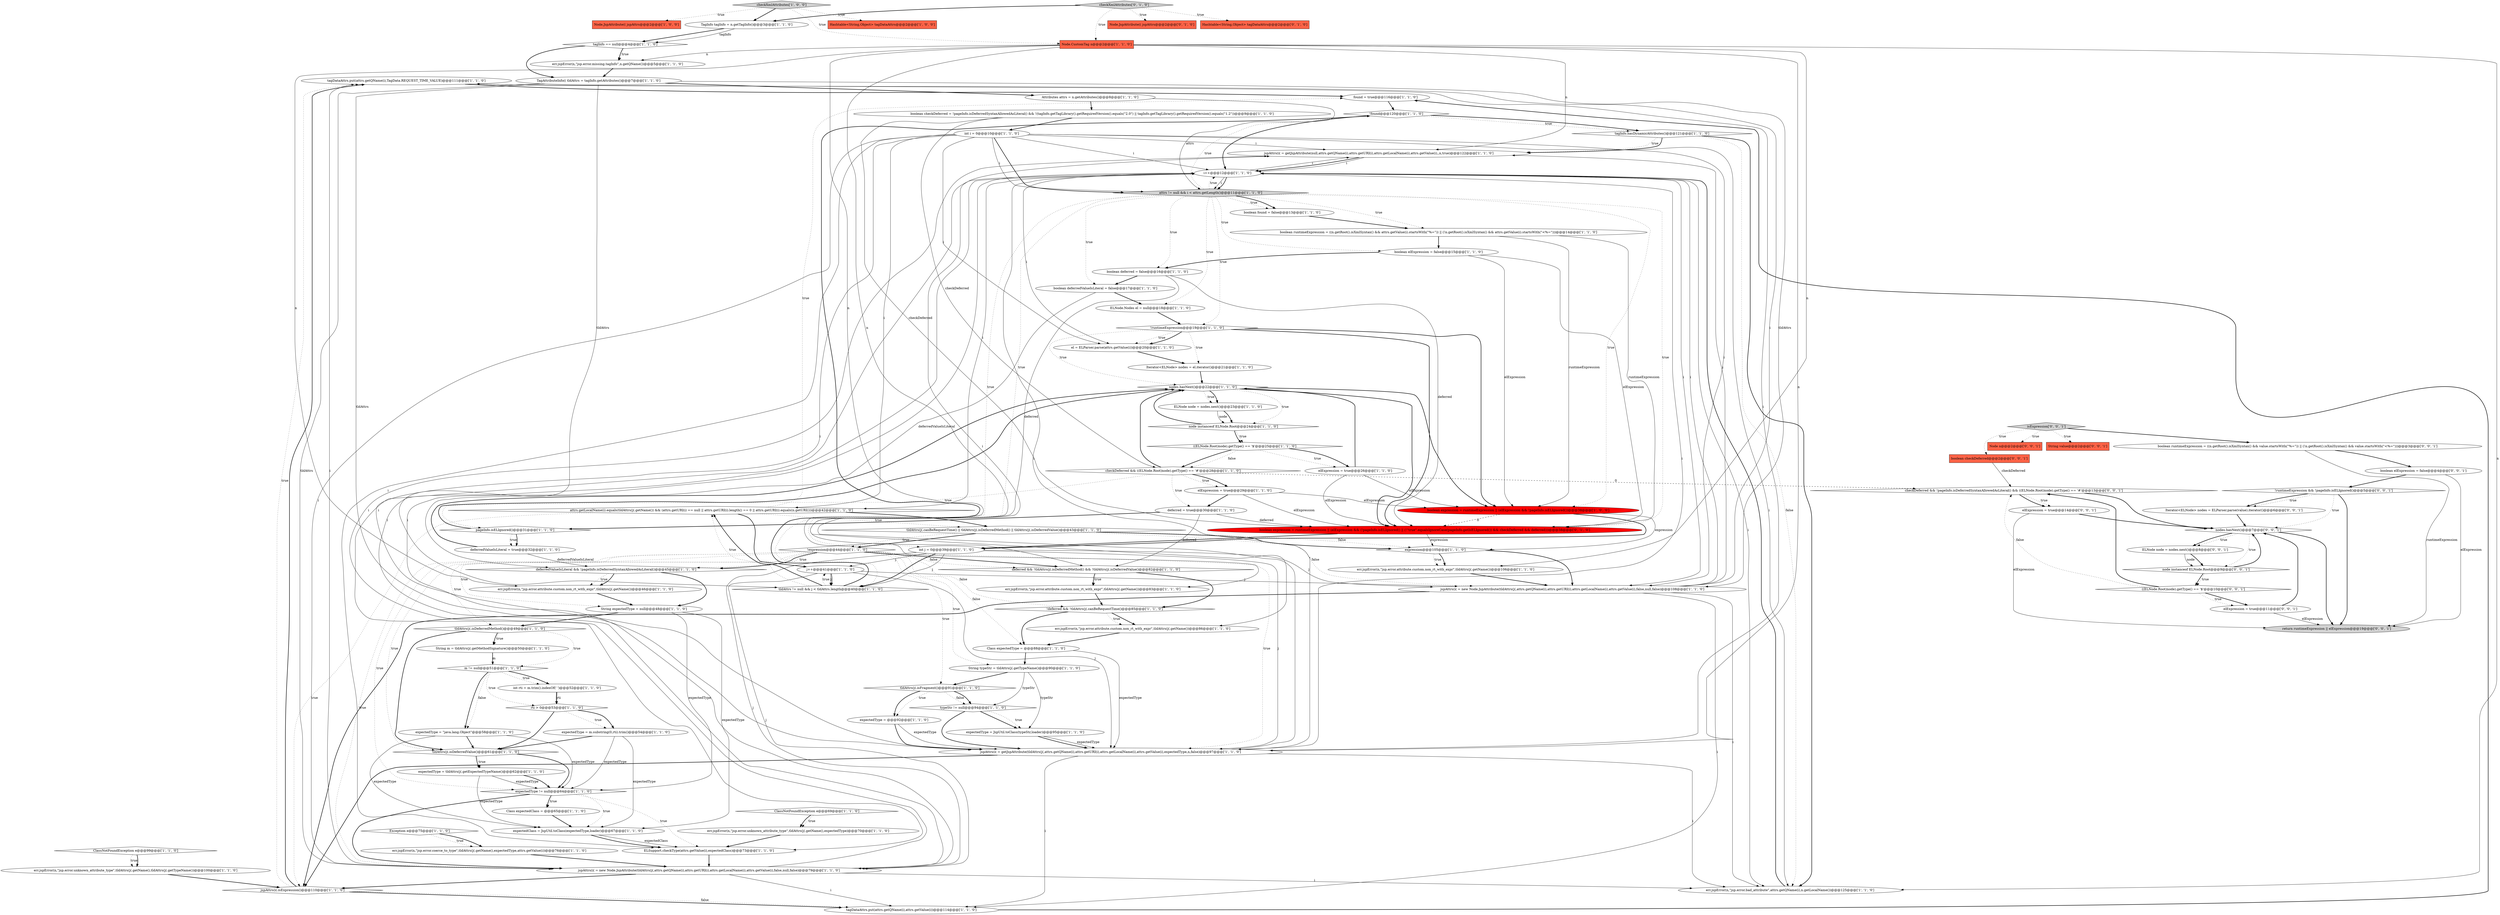digraph {
66 [style = filled, label = "tagDataAttrs.put(attrs.getQName(i),TagData.REQUEST_TIME_VALUE)@@@111@@@['1', '1', '0']", fillcolor = white, shape = ellipse image = "AAA0AAABBB1BBB"];
54 [style = filled, label = "String m = tldAttrs(j(.getMethodSignature()@@@50@@@['1', '1', '0']", fillcolor = white, shape = ellipse image = "AAA0AAABBB1BBB"];
17 [style = filled, label = "boolean expression = runtimeExpression || (elExpression && !pageInfo.isELIgnored())@@@38@@@['1', '0', '0']", fillcolor = red, shape = ellipse image = "AAA1AAABBB1BBB"];
16 [style = filled, label = "tagInfo == null@@@4@@@['1', '1', '0']", fillcolor = white, shape = diamond image = "AAA0AAABBB1BBB"];
39 [style = filled, label = "elExpression = true@@@29@@@['1', '1', '0']", fillcolor = white, shape = ellipse image = "AAA0AAABBB1BBB"];
0 [style = filled, label = "int rti = m.trim().indexOf(' ')@@@52@@@['1', '1', '0']", fillcolor = white, shape = ellipse image = "AAA0AAABBB1BBB"];
4 [style = filled, label = "expectedType = \"java.lang.Object\"@@@58@@@['1', '1', '0']", fillcolor = white, shape = ellipse image = "AAA0AAABBB1BBB"];
83 [style = filled, label = "boolean deferred = false@@@16@@@['1', '1', '0']", fillcolor = white, shape = ellipse image = "AAA0AAABBB1BBB"];
73 [style = filled, label = "attrs.getLocalName(i).equals(tldAttrs(j(.getName()) && (attrs.getURI(i) == null || attrs.getURI(i).length() == 0 || attrs.getURI(i).equals(n.getURI()))@@@42@@@['1', '1', '0']", fillcolor = white, shape = diamond image = "AAA0AAABBB1BBB"];
78 [style = filled, label = "!runtimeExpression@@@19@@@['1', '1', '0']", fillcolor = white, shape = diamond image = "AAA0AAABBB1BBB"];
45 [style = filled, label = "expectedType = tldAttrs(j(.getExpectedTypeName()@@@62@@@['1', '1', '0']", fillcolor = white, shape = ellipse image = "AAA0AAABBB1BBB"];
74 [style = filled, label = "Node.CustomTag n@@@2@@@['1', '1', '0']", fillcolor = tomato, shape = box image = "AAA0AAABBB1BBB"];
22 [style = filled, label = "Class expectedType = @@@88@@@['1', '1', '0']", fillcolor = white, shape = ellipse image = "AAA0AAABBB1BBB"];
5 [style = filled, label = "jspAttrs(i( = new Node.JspAttribute(tldAttrs(j(,attrs.getQName(i),attrs.getURI(i),attrs.getLocalName(i),attrs.getValue(i),false,null,false)@@@79@@@['1', '1', '0']", fillcolor = white, shape = ellipse image = "AAA0AAABBB1BBB"];
90 [style = filled, label = "checkDeferred && !pageInfo.isDeferredSyntaxAllowedAsLiteral() && ((ELNode.Root)node).getType() == '#'@@@13@@@['0', '0', '1']", fillcolor = white, shape = diamond image = "AAA0AAABBB3BBB"];
51 [style = filled, label = "Class expectedClass = @@@65@@@['1', '1', '0']", fillcolor = white, shape = ellipse image = "AAA0AAABBB1BBB"];
2 [style = filled, label = "typeStr != null@@@94@@@['1', '1', '0']", fillcolor = white, shape = diamond image = "AAA0AAABBB1BBB"];
32 [style = filled, label = "err.jspError(n,\"jsp.error.attribute.custom.non_rt_with_expr\",tldAttrs(j(.getName())@@@86@@@['1', '1', '0']", fillcolor = white, shape = ellipse image = "AAA0AAABBB1BBB"];
29 [style = filled, label = "ClassNotFoundException e@@@69@@@['1', '1', '0']", fillcolor = white, shape = diamond image = "AAA0AAABBB1BBB"];
98 [style = filled, label = "((ELNode.Root)node).getType() == '$'@@@10@@@['0', '0', '1']", fillcolor = white, shape = diamond image = "AAA0AAABBB3BBB"];
19 [style = filled, label = "pageInfo.isELIgnored()@@@31@@@['1', '1', '0']", fillcolor = white, shape = diamond image = "AAA0AAABBB1BBB"];
27 [style = filled, label = "boolean runtimeExpression = ((n.getRoot().isXmlSyntax() && attrs.getValue(i).startsWith(\"%=\")) || (!n.getRoot().isXmlSyntax() && attrs.getValue(i).startsWith(\"<%=\")))@@@14@@@['1', '1', '0']", fillcolor = white, shape = ellipse image = "AAA0AAABBB1BBB"];
15 [style = filled, label = "tagDataAttrs.put(attrs.getQName(i),attrs.getValue(i))@@@114@@@['1', '1', '0']", fillcolor = white, shape = ellipse image = "AAA0AAABBB1BBB"];
28 [style = filled, label = "boolean deferredValueIsLiteral = false@@@17@@@['1', '1', '0']", fillcolor = white, shape = ellipse image = "AAA0AAABBB1BBB"];
46 [style = filled, label = "found = true@@@116@@@['1', '1', '0']", fillcolor = white, shape = ellipse image = "AAA0AAABBB1BBB"];
77 [style = filled, label = "elExpression = true@@@26@@@['1', '1', '0']", fillcolor = white, shape = ellipse image = "AAA0AAABBB1BBB"];
18 [style = filled, label = "ELNode.Nodes el = null@@@18@@@['1', '1', '0']", fillcolor = white, shape = ellipse image = "AAA0AAABBB1BBB"];
89 [style = filled, label = "!runtimeExpression && !pageInfo.isELIgnored()@@@5@@@['0', '0', '1']", fillcolor = white, shape = diamond image = "AAA0AAABBB3BBB"];
92 [style = filled, label = "isExpression['0', '0', '1']", fillcolor = lightgray, shape = diamond image = "AAA0AAABBB3BBB"];
81 [style = filled, label = "expectedType = m.substring(0,rti).trim()@@@54@@@['1', '1', '0']", fillcolor = white, shape = ellipse image = "AAA0AAABBB1BBB"];
25 [style = filled, label = "TagAttributeInfo(( tldAttrs = tagInfo.getAttributes()@@@7@@@['1', '1', '0']", fillcolor = white, shape = ellipse image = "AAA0AAABBB1BBB"];
69 [style = filled, label = "jspAttrs(i( = getJspAttribute(null,attrs.getQName(i),attrs.getURI(i),attrs.getLocalName(i),attrs.getValue(i),,n,true)@@@122@@@['1', '1', '0']", fillcolor = white, shape = ellipse image = "AAA0AAABBB1BBB"];
64 [style = filled, label = "err.jspError(n,\"jsp.error.missing.tagInfo\",n.getQName())@@@5@@@['1', '1', '0']", fillcolor = white, shape = ellipse image = "AAA0AAABBB1BBB"];
62 [style = filled, label = "expectedType = JspUtil.toClass(typeStr,loader)@@@95@@@['1', '1', '0']", fillcolor = white, shape = ellipse image = "AAA0AAABBB1BBB"];
24 [style = filled, label = "TagInfo tagInfo = n.getTagInfo()@@@3@@@['1', '1', '0']", fillcolor = white, shape = ellipse image = "AAA0AAABBB1BBB"];
80 [style = filled, label = "int i = 0@@@10@@@['1', '1', '0']", fillcolor = white, shape = ellipse image = "AAA0AAABBB1BBB"];
11 [style = filled, label = "int j = 0@@@39@@@['1', '1', '0']", fillcolor = white, shape = ellipse image = "AAA0AAABBB1BBB"];
85 [style = filled, label = "Node.JspAttribute(( jspAttrs@@@2@@@['0', '1', '0']", fillcolor = tomato, shape = box image = "AAA0AAABBB2BBB"];
72 [style = filled, label = "tldAttrs(j(.isFragment()@@@91@@@['1', '1', '0']", fillcolor = white, shape = diamond image = "AAA0AAABBB1BBB"];
61 [style = filled, label = "!deferred && !tldAttrs(j(.canBeRequestTime()@@@85@@@['1', '1', '0']", fillcolor = white, shape = diamond image = "AAA0AAABBB1BBB"];
76 [style = filled, label = "tldAttrs != null && j < tldAttrs.length@@@40@@@['1', '1', '0']", fillcolor = white, shape = diamond image = "AAA0AAABBB1BBB"];
48 [style = filled, label = "checkDeferred && ((ELNode.Root)node).getType() == '#'@@@28@@@['1', '1', '0']", fillcolor = white, shape = diamond image = "AAA0AAABBB1BBB"];
100 [style = filled, label = "boolean runtimeExpression = ((n.getRoot().isXmlSyntax() && value.startsWith(\"%=\")) || (!n.getRoot().isXmlSyntax() && value.startsWith(\"<%=\")))@@@3@@@['0', '0', '1']", fillcolor = white, shape = ellipse image = "AAA0AAABBB3BBB"];
59 [style = filled, label = "jspAttrs(i(.isExpression()@@@110@@@['1', '1', '0']", fillcolor = white, shape = diamond image = "AAA0AAABBB1BBB"];
7 [style = filled, label = "expectedClass = JspUtil.toClass(expectedType,loader)@@@67@@@['1', '1', '0']", fillcolor = white, shape = ellipse image = "AAA0AAABBB1BBB"];
99 [style = filled, label = "String value@@@2@@@['0', '0', '1']", fillcolor = tomato, shape = box image = "AAA0AAABBB3BBB"];
55 [style = filled, label = "expectedType != null@@@64@@@['1', '1', '0']", fillcolor = white, shape = diamond image = "AAA0AAABBB1BBB"];
26 [style = filled, label = "tldAttrs(j(.isDeferredValue()@@@61@@@['1', '1', '0']", fillcolor = white, shape = diamond image = "AAA0AAABBB1BBB"];
9 [style = filled, label = "jspAttrs(i( = new Node.JspAttribute(tldAttrs(j(,attrs.getQName(i),attrs.getURI(i),attrs.getLocalName(i),attrs.getValue(i),false,null,false)@@@108@@@['1', '1', '0']", fillcolor = white, shape = ellipse image = "AAA0AAABBB1BBB"];
93 [style = filled, label = "boolean checkDeferred@@@2@@@['0', '0', '1']", fillcolor = tomato, shape = box image = "AAA0AAABBB3BBB"];
95 [style = filled, label = "boolean elExpression = false@@@4@@@['0', '0', '1']", fillcolor = white, shape = ellipse image = "AAA0AAABBB3BBB"];
35 [style = filled, label = "tagInfo.hasDynamicAttributes()@@@121@@@['1', '1', '0']", fillcolor = white, shape = diamond image = "AAA0AAABBB1BBB"];
10 [style = filled, label = "checkXmlAttributes['1', '0', '0']", fillcolor = lightgray, shape = diamond image = "AAA0AAABBB1BBB"];
67 [style = filled, label = "el = ELParser.parse(attrs.getValue(i))@@@20@@@['1', '1', '0']", fillcolor = white, shape = ellipse image = "AAA0AAABBB1BBB"];
36 [style = filled, label = "deferred = true@@@30@@@['1', '1', '0']", fillcolor = white, shape = ellipse image = "AAA0AAABBB1BBB"];
97 [style = filled, label = "ELNode node = nodes.next()@@@8@@@['0', '0', '1']", fillcolor = white, shape = ellipse image = "AAA0AAABBB3BBB"];
3 [style = filled, label = "err.jspError(n,\"jsp.error.attribute.custom.non_rt_with_expr\",tldAttrs(j(.getName())@@@46@@@['1', '1', '0']", fillcolor = white, shape = ellipse image = "AAA0AAABBB1BBB"];
103 [style = filled, label = "Iterator<ELNode> nodes = ELParser.parse(value).iterator()@@@6@@@['0', '0', '1']", fillcolor = white, shape = ellipse image = "AAA0AAABBB3BBB"];
42 [style = filled, label = "j++@@@41@@@['1', '1', '0']", fillcolor = white, shape = ellipse image = "AAA0AAABBB1BBB"];
40 [style = filled, label = "boolean checkDeferred = !pageInfo.isDeferredSyntaxAllowedAsLiteral() && !(tagInfo.getTagLibrary().getRequiredVersion().equals(\"2.0\") || tagInfo.getTagLibrary().getRequiredVersion().equals(\"1.2\"))@@@9@@@['1', '1', '0']", fillcolor = white, shape = ellipse image = "AAA0AAABBB1BBB"];
56 [style = filled, label = "Attributes attrs = n.getAttributes()@@@8@@@['1', '1', '0']", fillcolor = white, shape = ellipse image = "AAA0AAABBB1BBB"];
6 [style = filled, label = "err.jspError(n,\"jsp.error.coerce_to_type\",tldAttrs(j(.getName(),expectedType,attrs.getValue(i))@@@76@@@['1', '1', '0']", fillcolor = white, shape = ellipse image = "AAA0AAABBB1BBB"];
37 [style = filled, label = "err.jspError(n,\"jsp.error.unknown_attribute_type\",tldAttrs(j(.getName(),tldAttrs(j(.getTypeName())@@@100@@@['1', '1', '0']", fillcolor = white, shape = ellipse image = "AAA0AAABBB1BBB"];
91 [style = filled, label = "Node n@@@2@@@['0', '0', '1']", fillcolor = tomato, shape = box image = "AAA0AAABBB3BBB"];
101 [style = filled, label = "elExpression = true@@@11@@@['0', '0', '1']", fillcolor = white, shape = ellipse image = "AAA0AAABBB3BBB"];
20 [style = filled, label = "i++@@@12@@@['1', '1', '0']", fillcolor = white, shape = ellipse image = "AAA0AAABBB1BBB"];
13 [style = filled, label = "ClassNotFoundException e@@@99@@@['1', '1', '0']", fillcolor = white, shape = diamond image = "AAA0AAABBB1BBB"];
53 [style = filled, label = "String typeStr = tldAttrs(j(.getTypeName()@@@90@@@['1', '1', '0']", fillcolor = white, shape = ellipse image = "AAA0AAABBB1BBB"];
88 [style = filled, label = "nodes.hasNext()@@@7@@@['0', '0', '1']", fillcolor = white, shape = diamond image = "AAA0AAABBB3BBB"];
86 [style = filled, label = "boolean expression = runtimeExpression || (elExpression && (!pageInfo.isELIgnored() || (!\"true\".equalsIgnoreCase(pageInfo.getIsELIgnored()) && checkDeferred && deferred)))@@@38@@@['0', '1', '0']", fillcolor = red, shape = ellipse image = "AAA1AAABBB2BBB"];
82 [style = filled, label = "ELNode node = nodes.next()@@@23@@@['1', '1', '0']", fillcolor = white, shape = ellipse image = "AAA0AAABBB1BBB"];
44 [style = filled, label = "!expression@@@44@@@['1', '1', '0']", fillcolor = white, shape = diamond image = "AAA0AAABBB1BBB"];
65 [style = filled, label = "((ELNode.Root)node).getType() == '$'@@@25@@@['1', '1', '0']", fillcolor = white, shape = diamond image = "AAA0AAABBB1BBB"];
8 [style = filled, label = "err.jspError(n,\"jsp.error.attribute.custom.non_rt_with_expr\",tldAttrs(j(.getName())@@@106@@@['1', '1', '0']", fillcolor = white, shape = ellipse image = "AAA0AAABBB1BBB"];
21 [style = filled, label = "tldAttrs(j(.canBeRequestTime() || tldAttrs(j(.isDeferredMethod() || tldAttrs(j(.isDeferredValue()@@@43@@@['1', '1', '0']", fillcolor = white, shape = diamond image = "AAA0AAABBB1BBB"];
87 [style = filled, label = "checkXmlAttributes['0', '1', '0']", fillcolor = lightgray, shape = diamond image = "AAA0AAABBB2BBB"];
49 [style = filled, label = "tldAttrs(j(.isDeferredMethod()@@@49@@@['1', '1', '0']", fillcolor = white, shape = diamond image = "AAA0AAABBB1BBB"];
38 [style = filled, label = "deferredValueIsLiteral = true@@@32@@@['1', '1', '0']", fillcolor = white, shape = ellipse image = "AAA0AAABBB1BBB"];
34 [style = filled, label = "boolean elExpression = false@@@15@@@['1', '1', '0']", fillcolor = white, shape = ellipse image = "AAA0AAABBB1BBB"];
14 [style = filled, label = "ELSupport.checkType(attrs.getValue(i),expectedClass)@@@73@@@['1', '1', '0']", fillcolor = white, shape = ellipse image = "AAA0AAABBB1BBB"];
31 [style = filled, label = "err.jspError(n,\"jsp.error.bad_attribute\",attrs.getQName(i),n.getLocalName())@@@125@@@['1', '1', '0']", fillcolor = white, shape = ellipse image = "AAA0AAABBB1BBB"];
79 [style = filled, label = "attrs != null && i < attrs.getLength()@@@11@@@['1', '1', '0']", fillcolor = lightgray, shape = diamond image = "AAA0AAABBB1BBB"];
96 [style = filled, label = "return runtimeExpression || elExpression@@@19@@@['0', '0', '1']", fillcolor = lightgray, shape = ellipse image = "AAA0AAABBB3BBB"];
63 [style = filled, label = "!found@@@120@@@['1', '1', '0']", fillcolor = white, shape = diamond image = "AAA0AAABBB1BBB"];
58 [style = filled, label = "deferred && !tldAttrs(j(.isDeferredMethod() && !tldAttrs(j(.isDeferredValue()@@@82@@@['1', '1', '0']", fillcolor = white, shape = diamond image = "AAA0AAABBB1BBB"];
94 [style = filled, label = "node instanceof ELNode.Root@@@9@@@['0', '0', '1']", fillcolor = white, shape = diamond image = "AAA0AAABBB3BBB"];
47 [style = filled, label = "nodes.hasNext()@@@22@@@['1', '1', '0']", fillcolor = white, shape = diamond image = "AAA0AAABBB1BBB"];
102 [style = filled, label = "elExpression = true@@@14@@@['0', '0', '1']", fillcolor = white, shape = ellipse image = "AAA0AAABBB3BBB"];
50 [style = filled, label = "Hashtable<String,Object> tagDataAttrs@@@2@@@['1', '0', '0']", fillcolor = tomato, shape = box image = "AAA0AAABBB1BBB"];
33 [style = filled, label = "jspAttrs(i( = getJspAttribute(tldAttrs(j(,attrs.getQName(i),attrs.getURI(i),attrs.getLocalName(i),attrs.getValue(i),expectedType,n,false)@@@97@@@['1', '1', '0']", fillcolor = white, shape = ellipse image = "AAA0AAABBB1BBB"];
84 [style = filled, label = "Hashtable<String,Object> tagDataAttrs@@@2@@@['0', '1', '0']", fillcolor = tomato, shape = box image = "AAA0AAABBB2BBB"];
41 [style = filled, label = "rti > 0@@@53@@@['1', '1', '0']", fillcolor = white, shape = diamond image = "AAA0AAABBB1BBB"];
30 [style = filled, label = "expression@@@105@@@['1', '1', '0']", fillcolor = white, shape = diamond image = "AAA0AAABBB1BBB"];
1 [style = filled, label = "node instanceof ELNode.Root@@@24@@@['1', '1', '0']", fillcolor = white, shape = diamond image = "AAA0AAABBB1BBB"];
70 [style = filled, label = "m != null@@@51@@@['1', '1', '0']", fillcolor = white, shape = diamond image = "AAA0AAABBB1BBB"];
75 [style = filled, label = "err.jspError(n,\"jsp.error.attribute.custom.non_rt_with_expr\",tldAttrs(j(.getName())@@@83@@@['1', '1', '0']", fillcolor = white, shape = ellipse image = "AAA0AAABBB1BBB"];
12 [style = filled, label = "Exception e@@@75@@@['1', '1', '0']", fillcolor = white, shape = diamond image = "AAA0AAABBB1BBB"];
23 [style = filled, label = "Iterator<ELNode> nodes = el.iterator()@@@21@@@['1', '1', '0']", fillcolor = white, shape = ellipse image = "AAA0AAABBB1BBB"];
57 [style = filled, label = "String expectedType = null@@@48@@@['1', '1', '0']", fillcolor = white, shape = ellipse image = "AAA0AAABBB1BBB"];
43 [style = filled, label = "err.jspError(n,\"jsp.error.unknown_attribute_type\",tldAttrs(j(.getName(),expectedType)@@@70@@@['1', '1', '0']", fillcolor = white, shape = ellipse image = "AAA0AAABBB1BBB"];
52 [style = filled, label = "deferredValueIsLiteral && !pageInfo.isDeferredSyntaxAllowedAsLiteral()@@@45@@@['1', '1', '0']", fillcolor = white, shape = diamond image = "AAA0AAABBB1BBB"];
71 [style = filled, label = "boolean found = false@@@13@@@['1', '1', '0']", fillcolor = white, shape = ellipse image = "AAA0AAABBB1BBB"];
60 [style = filled, label = "Node.JspAttribute(( jspAttrs@@@2@@@['1', '0', '0']", fillcolor = tomato, shape = box image = "AAA0AAABBB1BBB"];
68 [style = filled, label = "expectedType = @@@92@@@['1', '1', '0']", fillcolor = white, shape = ellipse image = "AAA0AAABBB1BBB"];
80->79 [style = solid, label="i"];
7->14 [style = solid, label="expectedClass"];
29->43 [style = dotted, label="true"];
32->22 [style = bold, label=""];
90->88 [style = bold, label=""];
25->33 [style = solid, label="tldAttrs"];
45->7 [style = solid, label="expectedType"];
26->45 [style = dotted, label="true"];
70->41 [style = dotted, label="true"];
10->24 [style = bold, label=""];
44->58 [style = dotted, label="false"];
80->31 [style = solid, label="i"];
94->98 [style = bold, label=""];
44->33 [style = dotted, label="true"];
98->90 [style = dotted, label="false"];
63->20 [style = bold, label=""];
81->26 [style = bold, label=""];
73->21 [style = bold, label=""];
16->64 [style = bold, label=""];
55->51 [style = bold, label=""];
65->48 [style = bold, label=""];
44->49 [style = dotted, label="true"];
74->8 [style = solid, label="n"];
72->2 [style = dotted, label="false"];
21->30 [style = bold, label=""];
5->66 [style = solid, label="i"];
102->96 [style = solid, label="elExpression"];
98->90 [style = bold, label=""];
45->55 [style = solid, label="expectedType"];
48->39 [style = bold, label=""];
59->66 [style = bold, label=""];
79->11 [style = dotted, label="true"];
77->47 [style = bold, label=""];
1->65 [style = dotted, label="true"];
72->68 [style = dotted, label="true"];
7->14 [style = bold, label=""];
92->100 [style = bold, label=""];
70->0 [style = dotted, label="true"];
86->11 [style = bold, label=""];
76->73 [style = bold, label=""];
93->90 [style = solid, label="checkDeferred"];
20->73 [style = solid, label="i"];
5->31 [style = solid, label="i"];
61->22 [style = bold, label=""];
10->50 [style = dotted, label="true"];
25->76 [style = solid, label="tldAttrs"];
74->75 [style = solid, label="n"];
47->82 [style = dotted, label="true"];
48->39 [style = dotted, label="true"];
47->1 [style = dotted, label="true"];
44->61 [style = dotted, label="false"];
2->62 [style = bold, label=""];
34->86 [style = solid, label="elExpression"];
20->69 [style = solid, label="i"];
51->7 [style = bold, label=""];
52->3 [style = dotted, label="true"];
29->43 [style = bold, label=""];
11->33 [style = solid, label="j"];
13->37 [style = dotted, label="true"];
30->8 [style = bold, label=""];
31->20 [style = bold, label=""];
44->72 [style = dotted, label="true"];
20->79 [style = solid, label="i"];
0->41 [style = solid, label="rti"];
58->75 [style = bold, label=""];
78->47 [style = dotted, label="true"];
90->102 [style = dotted, label="true"];
33->31 [style = solid, label="i"];
35->31 [style = bold, label=""];
42->76 [style = bold, label=""];
66->46 [style = bold, label=""];
95->96 [style = solid, label="elExpression"];
42->76 [style = solid, label="j"];
21->44 [style = bold, label=""];
79->63 [style = dotted, label="true"];
72->2 [style = bold, label=""];
28->18 [style = bold, label=""];
18->78 [style = bold, label=""];
82->1 [style = bold, label=""];
88->97 [style = bold, label=""];
79->20 [style = dotted, label="true"];
70->4 [style = dotted, label="false"];
22->33 [style = solid, label="expectedType"];
19->38 [style = dotted, label="true"];
49->54 [style = dotted, label="true"];
17->86 [style = dashed, label="0"];
89->96 [style = bold, label=""];
79->17 [style = dotted, label="true"];
42->33 [style = solid, label="j"];
80->5 [style = solid, label="i"];
101->96 [style = solid, label="elExpression"];
44->52 [style = dotted, label="true"];
65->77 [style = dotted, label="true"];
42->5 [style = solid, label="j"];
44->26 [style = dotted, label="true"];
79->76 [style = dotted, label="true"];
55->5 [style = bold, label=""];
10->74 [style = dotted, label="true"];
75->61 [style = bold, label=""];
69->20 [style = bold, label=""];
55->14 [style = dotted, label="true"];
20->33 [style = solid, label="i"];
78->86 [style = bold, label=""];
44->5 [style = dotted, label="true"];
48->36 [style = dotted, label="true"];
89->103 [style = dotted, label="true"];
69->20 [style = solid, label="i"];
35->31 [style = dotted, label="false"];
53->2 [style = solid, label="typeStr"];
102->88 [style = bold, label=""];
80->79 [style = bold, label=""];
13->37 [style = bold, label=""];
80->69 [style = solid, label="i"];
46->63 [style = bold, label=""];
73->21 [style = dotted, label="true"];
59->66 [style = dotted, label="true"];
5->69 [style = solid, label="i"];
79->28 [style = dotted, label="true"];
80->9 [style = solid, label="i"];
64->25 [style = bold, label=""];
34->17 [style = solid, label="elExpression"];
11->76 [style = bold, label=""];
61->32 [style = bold, label=""];
101->88 [style = bold, label=""];
12->6 [style = dotted, label="true"];
34->83 [style = bold, label=""];
4->7 [style = solid, label="expectedType"];
33->66 [style = solid, label="i"];
47->82 [style = bold, label=""];
98->101 [style = bold, label=""];
92->99 [style = dotted, label="true"];
70->0 [style = bold, label=""];
41->81 [style = dotted, label="true"];
38->47 [style = bold, label=""];
2->33 [style = bold, label=""];
77->17 [style = solid, label="elExpression"];
74->64 [style = solid, label="n"];
48->19 [style = dotted, label="true"];
33->20 [style = solid, label="i"];
62->33 [style = bold, label=""];
27->17 [style = solid, label="runtimeExpression"];
56->40 [style = bold, label=""];
19->38 [style = bold, label=""];
54->70 [style = bold, label=""];
49->54 [style = bold, label=""];
79->34 [style = dotted, label="true"];
17->30 [style = solid, label="expression"];
35->69 [style = dotted, label="true"];
55->7 [style = dotted, label="true"];
48->90 [style = dashed, label="0"];
79->71 [style = dotted, label="true"];
58->61 [style = bold, label=""];
89->103 [style = bold, label=""];
20->67 [style = solid, label="i"];
95->89 [style = bold, label=""];
2->62 [style = dotted, label="true"];
24->16 [style = solid, label="tagInfo"];
45->55 [style = bold, label=""];
5->59 [style = bold, label=""];
47->86 [style = bold, label=""];
57->55 [style = solid, label="expectedType"];
10->60 [style = dotted, label="true"];
74->3 [style = solid, label="n"];
25->5 [style = solid, label="tldAttrs"];
79->86 [style = dotted, label="true"];
92->93 [style = dotted, label="true"];
74->33 [style = solid, label="n"];
16->64 [style = dotted, label="true"];
76->73 [style = dotted, label="true"];
44->53 [style = dotted, label="true"];
89->88 [style = dotted, label="true"];
20->14 [style = solid, label="i"];
79->78 [style = dotted, label="true"];
44->57 [style = dotted, label="true"];
65->77 [style = bold, label=""];
40->80 [style = bold, label=""];
30->9 [style = bold, label=""];
38->52 [style = solid, label="deferredValueIsLiteral"];
100->96 [style = solid, label="runtimeExpression"];
53->62 [style = solid, label="typeStr"];
21->9 [style = dotted, label="false"];
20->31 [style = solid, label="i"];
9->15 [style = solid, label="i"];
49->70 [style = dotted, label="true"];
40->48 [style = solid, label="checkDeferred"];
21->30 [style = dotted, label="false"];
26->55 [style = bold, label=""];
77->86 [style = solid, label="elExpression"];
0->41 [style = bold, label=""];
6->5 [style = bold, label=""];
39->86 [style = solid, label="elExpression"];
19->47 [style = bold, label=""];
100->95 [style = bold, label=""];
27->34 [style = bold, label=""];
87->85 [style = dotted, label="true"];
92->91 [style = dotted, label="true"];
62->33 [style = solid, label="expectedType"];
43->14 [style = bold, label=""];
9->59 [style = bold, label=""];
33->59 [style = bold, label=""];
80->67 [style = solid, label="i"];
53->72 [style = bold, label=""];
23->47 [style = bold, label=""];
97->94 [style = bold, label=""];
41->81 [style = bold, label=""];
87->24 [style = bold, label=""];
70->4 [style = bold, label=""];
87->84 [style = dotted, label="true"];
86->30 [style = solid, label="expression"];
30->8 [style = dotted, label="true"];
80->73 [style = solid, label="i"];
79->71 [style = bold, label=""];
1->65 [style = bold, label=""];
79->27 [style = dotted, label="true"];
11->9 [style = solid, label="j"];
36->86 [style = solid, label="deferred"];
58->75 [style = dotted, label="true"];
4->55 [style = solid, label="expectedType"];
56->79 [style = solid, label="attrs"];
33->15 [style = solid, label="i"];
87->74 [style = dotted, label="true"];
36->19 [style = bold, label=""];
80->33 [style = solid, label="i"];
14->5 [style = bold, label=""];
28->52 [style = solid, label="deferredValueIsLiteral"];
27->86 [style = solid, label="runtimeExpression"];
78->23 [style = dotted, label="true"];
67->23 [style = bold, label=""];
78->67 [style = dotted, label="true"];
44->22 [style = dotted, label="false"];
20->5 [style = solid, label="i"];
11->76 [style = solid, label="j"];
103->88 [style = bold, label=""];
33->69 [style = solid, label="i"];
54->70 [style = solid, label="m"];
74->32 [style = solid, label="n"];
94->88 [style = bold, label=""];
79->18 [style = dotted, label="true"];
98->101 [style = dotted, label="true"];
5->20 [style = solid, label="i"];
11->5 [style = solid, label="j"];
25->56 [style = bold, label=""];
42->9 [style = solid, label="j"];
83->86 [style = solid, label="deferred"];
59->15 [style = bold, label=""];
61->32 [style = dotted, label="true"];
9->66 [style = solid, label="i"];
68->33 [style = bold, label=""];
63->35 [style = dotted, label="true"];
81->55 [style = solid, label="expectedType"];
4->26 [style = bold, label=""];
73->46 [style = dotted, label="true"];
11->42 [style = solid, label="j"];
16->25 [style = bold, label=""];
90->102 [style = bold, label=""];
83->28 [style = bold, label=""];
65->48 [style = dotted, label="false"];
9->69 [style = solid, label="i"];
88->97 [style = dotted, label="true"];
79->83 [style = dotted, label="true"];
25->9 [style = solid, label="tldAttrs"];
94->98 [style = dotted, label="true"];
74->69 [style = solid, label="n"];
12->6 [style = bold, label=""];
57->7 [style = solid, label="expectedType"];
80->14 [style = solid, label="i"];
17->11 [style = bold, label=""];
78->17 [style = bold, label=""];
73->42 [style = bold, label=""];
24->16 [style = bold, label=""];
74->31 [style = solid, label="n"];
82->1 [style = solid, label="node"];
83->58 [style = solid, label="deferred"];
1->47 [style = bold, label=""];
22->53 [style = bold, label=""];
88->94 [style = dotted, label="true"];
81->7 [style = solid, label="expectedType"];
20->79 [style = bold, label=""];
76->42 [style = dotted, label="true"];
21->44 [style = dotted, label="true"];
5->15 [style = solid, label="i"];
48->47 [style = bold, label=""];
68->33 [style = solid, label="expectedType"];
71->27 [style = bold, label=""];
78->67 [style = bold, label=""];
37->59 [style = bold, label=""];
36->58 [style = solid, label="deferred"];
44->52 [style = bold, label=""];
40->86 [style = solid, label="checkDeferred"];
8->9 [style = bold, label=""];
39->17 [style = solid, label="elExpression"];
44->55 [style = dotted, label="true"];
15->46 [style = bold, label=""];
55->51 [style = dotted, label="true"];
57->49 [style = bold, label=""];
35->69 [style = bold, label=""];
44->58 [style = bold, label=""];
9->20 [style = solid, label="i"];
52->3 [style = bold, label=""];
41->26 [style = bold, label=""];
80->20 [style = solid, label="i"];
3->57 [style = bold, label=""];
47->17 [style = bold, label=""];
52->57 [style = bold, label=""];
49->26 [style = bold, label=""];
26->45 [style = bold, label=""];
88->96 [style = bold, label=""];
76->63 [style = bold, label=""];
39->36 [style = bold, label=""];
72->68 [style = bold, label=""];
73->59 [style = dotted, label="true"];
59->15 [style = dotted, label="false"];
20->9 [style = solid, label="i"];
63->35 [style = bold, label=""];
97->94 [style = solid, label="node"];
9->31 [style = solid, label="i"];
}
